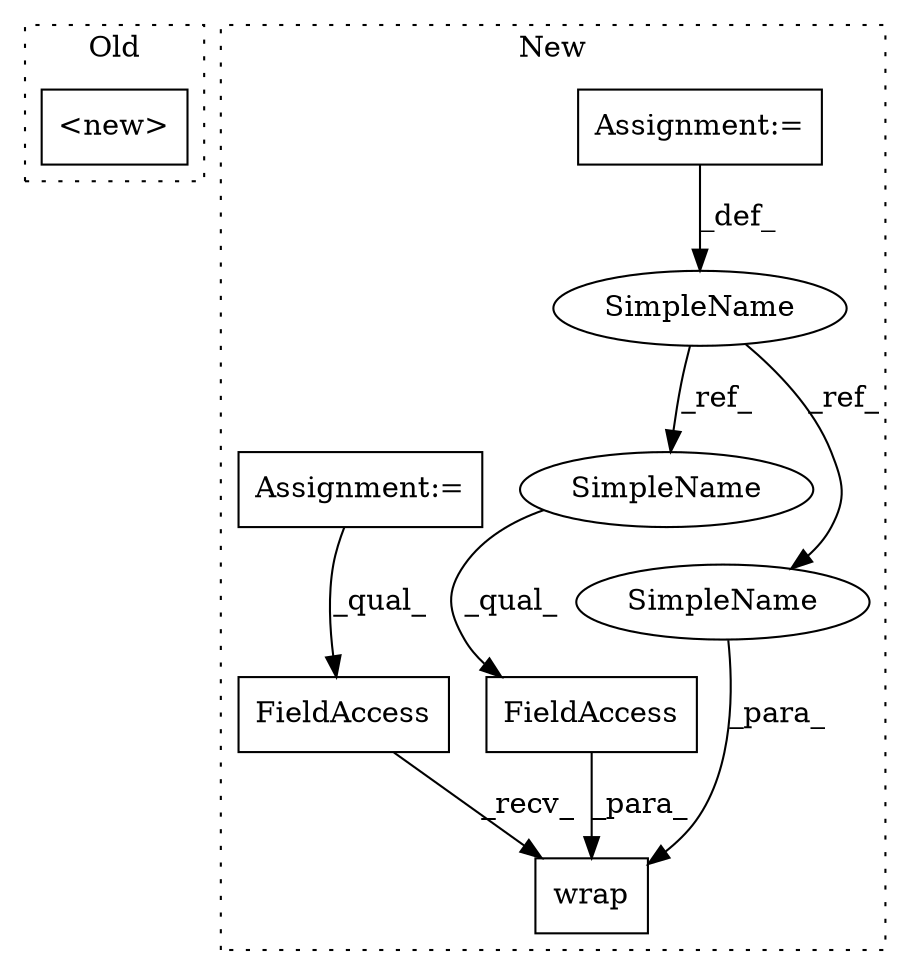 digraph G {
subgraph cluster0 {
1 [label="<new>" a="14" s="1040" l="21" shape="box"];
label = "Old";
style="dotted";
}
subgraph cluster1 {
2 [label="wrap" a="32" s="1109,1138" l="5,1" shape="box"];
3 [label="SimpleName" a="42" s="975" l="8" shape="ellipse"];
4 [label="FieldAccess" a="22" s="1114" l="15" shape="box"];
5 [label="FieldAccess" a="22" s="1089" l="19" shape="box"];
6 [label="Assignment:=" a="7" s="975" l="8" shape="box"];
7 [label="Assignment:=" a="7" s="954" l="11" shape="box"];
8 [label="SimpleName" a="42" s="1114" l="8" shape="ellipse"];
9 [label="SimpleName" a="42" s="1130" l="8" shape="ellipse"];
label = "New";
style="dotted";
}
3 -> 8 [label="_ref_"];
3 -> 9 [label="_ref_"];
4 -> 2 [label="_para_"];
5 -> 2 [label="_recv_"];
6 -> 3 [label="_def_"];
7 -> 5 [label="_qual_"];
8 -> 4 [label="_qual_"];
9 -> 2 [label="_para_"];
}